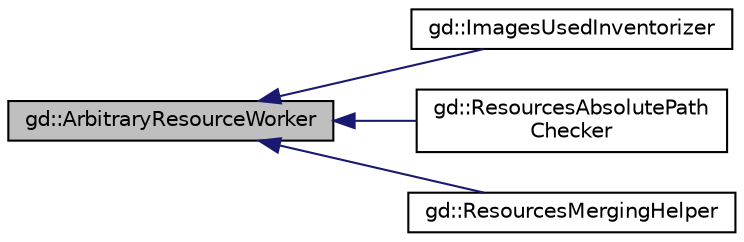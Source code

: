 digraph "gd::ArbitraryResourceWorker"
{
  edge [fontname="Helvetica",fontsize="10",labelfontname="Helvetica",labelfontsize="10"];
  node [fontname="Helvetica",fontsize="10",shape=record];
  rankdir="LR";
  Node1 [label="gd::ArbitraryResourceWorker",height=0.2,width=0.4,color="black", fillcolor="grey75", style="filled", fontcolor="black"];
  Node1 -> Node2 [dir="back",color="midnightblue",fontsize="10",style="solid",fontname="Helvetica"];
  Node2 [label="gd::ImagesUsedInventorizer",height=0.2,width=0.4,color="black", fillcolor="white", style="filled",URL="$classgd_1_1_images_used_inventorizer.html",tooltip="Class used to track all images used in a game. "];
  Node1 -> Node3 [dir="back",color="midnightblue",fontsize="10",style="solid",fontname="Helvetica"];
  Node3 [label="gd::ResourcesAbsolutePath\lChecker",height=0.2,width=0.4,color="black", fillcolor="white", style="filled",URL="$classgd_1_1_resources_absolute_path_checker.html",tooltip="Helper used to check if a project has at least a resource with an absolute filename. "];
  Node1 -> Node4 [dir="back",color="midnightblue",fontsize="10",style="solid",fontname="Helvetica"];
  Node4 [label="gd::ResourcesMergingHelper",height=0.2,width=0.4,color="black", fillcolor="white", style="filled",URL="$classgd_1_1_resources_merging_helper.html",tooltip="ResourcesMergingHelper is used (mainly during compilation) so as to inventory resources and change th..."];
}

